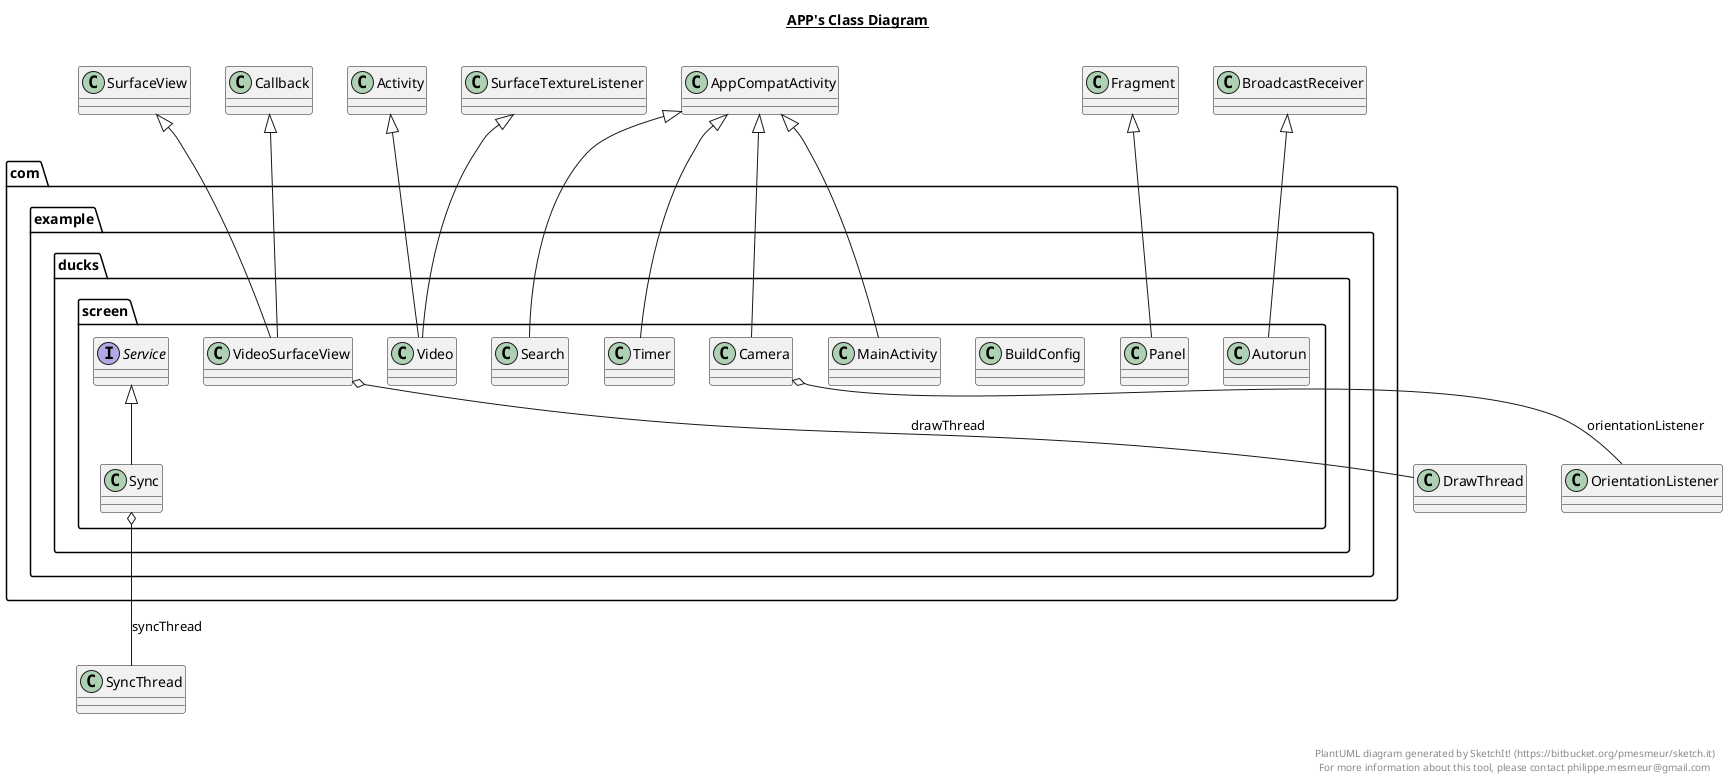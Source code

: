 @startuml

title __APP's Class Diagram__\n

  package com.example.ducks.screen {
    class Autorun {
    }
  }
  

  package com.example.ducks.screen {
    class BuildConfig {
    }
  }
  

  package com.example.ducks.screen {
    class Camera {
    }
  }
  

  package com.example.ducks.screen {
    class MainActivity {
    }
  }
  

  package com.example.ducks.screen {
    class Panel {
    }
  }
  

  package com.example.ducks.screen {
    class Search {
    }
  }
  

  package com.example.ducks.screen {
    interface Service {
    }
  }
  

  package com.example.ducks.screen {
    class Sync {
    }
  }
  

  package com.example.ducks.screen {
    class Timer {
    }
  }
  

  package com.example.ducks.screen {
    class Video {
    }
  }
  

  package com.example.ducks.screen {
    class VideoSurfaceView {
    }
  }
  

  Autorun -up-|> BroadcastReceiver
  Camera -up-|> AppCompatActivity
  Camera o-- OrientationListener : orientationListener
  MainActivity -up-|> AppCompatActivity
  Panel -up-|> Fragment
  Search -up-|> AppCompatActivity
  Sync -up-|> Service
  Sync o-- SyncThread : syncThread
  Timer -up-|> AppCompatActivity
  Video -up-|> SurfaceTextureListener
  Video -up-|> Activity
  VideoSurfaceView -up-|> Callback
  VideoSurfaceView -up-|> SurfaceView
  VideoSurfaceView o-- DrawThread : drawThread


right footer


PlantUML diagram generated by SketchIt! (https://bitbucket.org/pmesmeur/sketch.it)
For more information about this tool, please contact philippe.mesmeur@gmail.com
endfooter

@enduml
